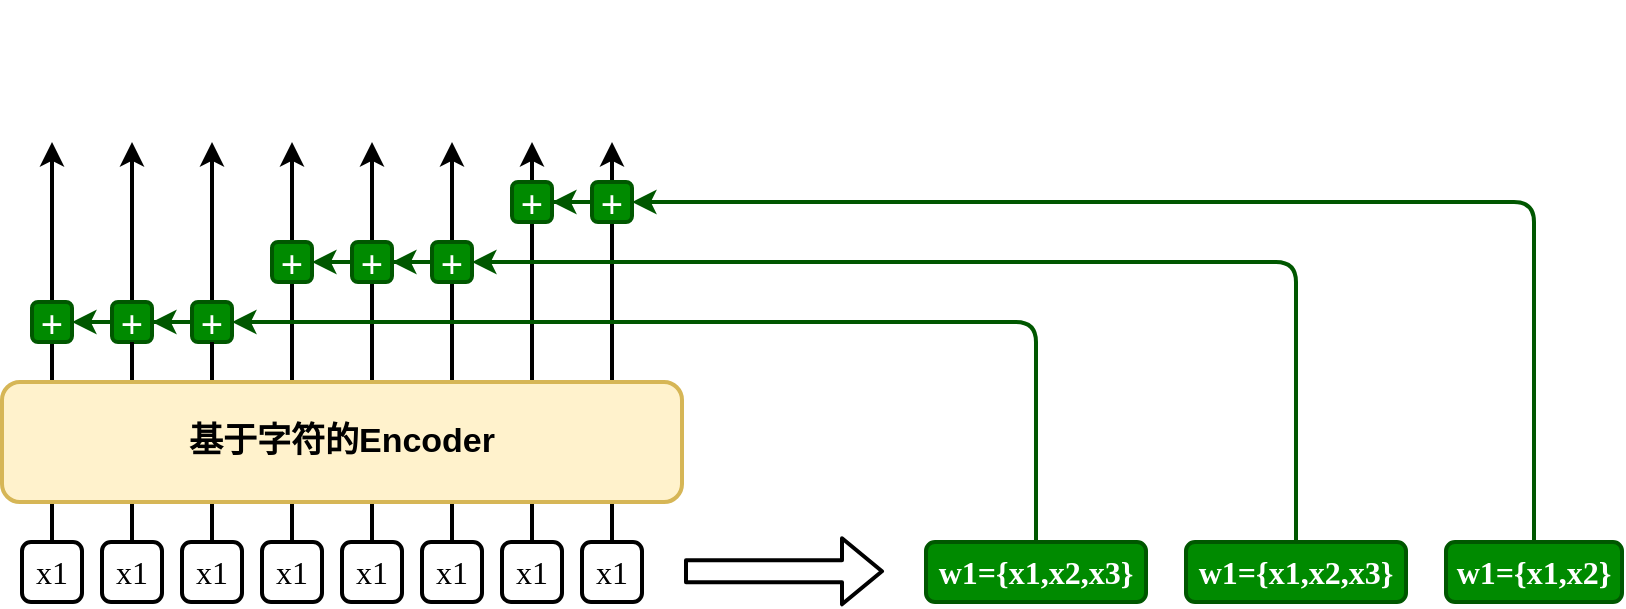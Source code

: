 <mxfile version="15.3.1" type="github">
  <diagram id="AccpcXOp8Y5qh1Iar677" name="第 1 页">
    <mxGraphModel dx="1185" dy="635" grid="1" gridSize="10" guides="1" tooltips="1" connect="1" arrows="1" fold="1" page="1" pageScale="1" pageWidth="1600" pageHeight="900" math="0" shadow="0">
      <root>
        <mxCell id="0" />
        <mxCell id="1" parent="0" />
        <mxCell id="phxbxA8KWM64b7_R9bl6-21" style="edgeStyle=orthogonalEdgeStyle;rounded=0;orthogonalLoop=1;jettySize=auto;html=1;fontFamily=Times New Roman;fontSize=16;strokeWidth=2;sketch=0;shadow=0;" edge="1" parent="1" source="phxbxA8KWM64b7_R9bl6-20">
          <mxGeometry relative="1" as="geometry">
            <mxPoint x="505" y="340" as="targetPoint" />
          </mxGeometry>
        </mxCell>
        <mxCell id="phxbxA8KWM64b7_R9bl6-20" value="x1" style="rounded=1;whiteSpace=wrap;html=1;shadow=0;glass=0;sketch=0;fontFamily=Times New Roman;fontSize=16;strokeWidth=2;" vertex="1" parent="1">
          <mxGeometry x="490" y="540" width="30" height="30" as="geometry" />
        </mxCell>
        <mxCell id="phxbxA8KWM64b7_R9bl6-22" style="edgeStyle=orthogonalEdgeStyle;rounded=0;orthogonalLoop=1;jettySize=auto;html=1;fontFamily=Times New Roman;fontSize=16;strokeWidth=2;startArrow=none;sketch=0;shadow=0;" edge="1" source="phxbxA8KWM64b7_R9bl6-58" parent="1">
          <mxGeometry relative="1" as="geometry">
            <mxPoint x="545" y="340" as="targetPoint" />
          </mxGeometry>
        </mxCell>
        <mxCell id="phxbxA8KWM64b7_R9bl6-23" value="x1" style="rounded=1;whiteSpace=wrap;html=1;shadow=0;glass=0;sketch=0;fontFamily=Times New Roman;fontSize=16;strokeWidth=2;" vertex="1" parent="1">
          <mxGeometry x="530" y="540" width="30" height="30" as="geometry" />
        </mxCell>
        <mxCell id="phxbxA8KWM64b7_R9bl6-36" value="x1" style="rounded=1;whiteSpace=wrap;html=1;shadow=0;glass=0;sketch=0;fontFamily=Times New Roman;fontSize=16;strokeWidth=2;" vertex="1" parent="1">
          <mxGeometry x="570" y="540" width="30" height="30" as="geometry" />
        </mxCell>
        <mxCell id="phxbxA8KWM64b7_R9bl6-37" style="edgeStyle=orthogonalEdgeStyle;rounded=0;orthogonalLoop=1;jettySize=auto;html=1;fontFamily=Times New Roman;fontSize=16;strokeWidth=2;startArrow=none;sketch=0;shadow=0;" edge="1" source="phxbxA8KWM64b7_R9bl6-56" parent="1">
          <mxGeometry relative="1" as="geometry">
            <mxPoint x="585" y="340" as="targetPoint" />
          </mxGeometry>
        </mxCell>
        <mxCell id="phxbxA8KWM64b7_R9bl6-38" value="x1" style="rounded=1;whiteSpace=wrap;html=1;shadow=0;glass=0;sketch=0;fontFamily=Times New Roman;fontSize=16;strokeWidth=2;" vertex="1" parent="1">
          <mxGeometry x="610" y="540" width="30" height="30" as="geometry" />
        </mxCell>
        <mxCell id="phxbxA8KWM64b7_R9bl6-39" style="edgeStyle=orthogonalEdgeStyle;rounded=0;orthogonalLoop=1;jettySize=auto;html=1;fontFamily=Times New Roman;fontSize=16;strokeWidth=2;sketch=0;shadow=0;" edge="1" source="phxbxA8KWM64b7_R9bl6-38" parent="1">
          <mxGeometry relative="1" as="geometry">
            <mxPoint x="625" y="340" as="targetPoint" />
          </mxGeometry>
        </mxCell>
        <mxCell id="phxbxA8KWM64b7_R9bl6-40" value="x1" style="rounded=1;whiteSpace=wrap;html=1;shadow=0;glass=0;sketch=0;fontFamily=Times New Roman;fontSize=16;strokeWidth=2;" vertex="1" parent="1">
          <mxGeometry x="650" y="540" width="30" height="30" as="geometry" />
        </mxCell>
        <mxCell id="phxbxA8KWM64b7_R9bl6-41" style="edgeStyle=orthogonalEdgeStyle;rounded=0;orthogonalLoop=1;jettySize=auto;html=1;fontFamily=Times New Roman;fontSize=16;strokeWidth=2;sketch=0;shadow=0;" edge="1" source="phxbxA8KWM64b7_R9bl6-40" parent="1">
          <mxGeometry relative="1" as="geometry">
            <mxPoint x="665" y="340" as="targetPoint" />
          </mxGeometry>
        </mxCell>
        <mxCell id="phxbxA8KWM64b7_R9bl6-42" value="x1" style="rounded=1;whiteSpace=wrap;html=1;shadow=0;glass=0;sketch=0;fontFamily=Times New Roman;fontSize=16;strokeWidth=2;" vertex="1" parent="1">
          <mxGeometry x="690" y="540" width="30" height="30" as="geometry" />
        </mxCell>
        <mxCell id="phxbxA8KWM64b7_R9bl6-43" style="edgeStyle=orthogonalEdgeStyle;rounded=0;orthogonalLoop=1;jettySize=auto;html=1;fontFamily=Times New Roman;fontSize=16;strokeWidth=2;sketch=0;shadow=0;" edge="1" source="phxbxA8KWM64b7_R9bl6-42" parent="1">
          <mxGeometry relative="1" as="geometry">
            <mxPoint x="705" y="340" as="targetPoint" />
          </mxGeometry>
        </mxCell>
        <mxCell id="phxbxA8KWM64b7_R9bl6-44" value="x1" style="rounded=1;whiteSpace=wrap;html=1;shadow=0;glass=0;sketch=0;fontFamily=Times New Roman;fontSize=16;strokeWidth=2;" vertex="1" parent="1">
          <mxGeometry x="730" y="540" width="30" height="30" as="geometry" />
        </mxCell>
        <mxCell id="phxbxA8KWM64b7_R9bl6-45" style="edgeStyle=orthogonalEdgeStyle;rounded=0;orthogonalLoop=1;jettySize=auto;html=1;fontFamily=Times New Roman;fontSize=16;strokeWidth=2;sketch=0;shadow=0;" edge="1" source="phxbxA8KWM64b7_R9bl6-44" parent="1">
          <mxGeometry relative="1" as="geometry">
            <mxPoint x="745" y="340" as="targetPoint" />
          </mxGeometry>
        </mxCell>
        <mxCell id="phxbxA8KWM64b7_R9bl6-46" value="x1" style="rounded=1;whiteSpace=wrap;html=1;shadow=0;glass=0;sketch=0;fontFamily=Times New Roman;fontSize=16;strokeWidth=2;" vertex="1" parent="1">
          <mxGeometry x="770" y="540" width="30" height="30" as="geometry" />
        </mxCell>
        <mxCell id="phxbxA8KWM64b7_R9bl6-47" style="edgeStyle=orthogonalEdgeStyle;rounded=0;orthogonalLoop=1;jettySize=auto;html=1;fontFamily=Times New Roman;fontSize=16;strokeWidth=2;sketch=0;shadow=0;" edge="1" source="phxbxA8KWM64b7_R9bl6-46" parent="1">
          <mxGeometry relative="1" as="geometry">
            <mxPoint x="785" y="340" as="targetPoint" />
          </mxGeometry>
        </mxCell>
        <mxCell id="phxbxA8KWM64b7_R9bl6-50" value="" style="shape=flexArrow;endArrow=classic;html=1;fontFamily=Times New Roman;fontSize=16;strokeWidth=2;sketch=0;shadow=0;rounded=1;" edge="1" parent="1">
          <mxGeometry width="50" height="50" relative="1" as="geometry">
            <mxPoint x="821" y="554.66" as="sourcePoint" />
            <mxPoint x="921" y="554.66" as="targetPoint" />
          </mxGeometry>
        </mxCell>
        <mxCell id="phxbxA8KWM64b7_R9bl6-55" style="edgeStyle=orthogonalEdgeStyle;rounded=1;orthogonalLoop=1;jettySize=auto;html=1;fontFamily=Times New Roman;fontSize=16;strokeWidth=2;entryX=1;entryY=0.5;entryDx=0;entryDy=0;sketch=0;shadow=0;fillColor=#008a00;strokeColor=#005700;" edge="1" parent="1" source="phxbxA8KWM64b7_R9bl6-51" target="phxbxA8KWM64b7_R9bl6-56">
          <mxGeometry relative="1" as="geometry">
            <mxPoint x="590" y="440" as="targetPoint" />
            <Array as="points">
              <mxPoint x="997" y="430" />
            </Array>
          </mxGeometry>
        </mxCell>
        <mxCell id="phxbxA8KWM64b7_R9bl6-51" value="&lt;b&gt;w1={x1,x2,x3}&lt;/b&gt;" style="rounded=1;whiteSpace=wrap;html=1;shadow=0;glass=0;sketch=0;fontFamily=Times New Roman;fontSize=16;strokeWidth=2;fillColor=#008a00;strokeColor=#005700;fontColor=#ffffff;" vertex="1" parent="1">
          <mxGeometry x="942" y="540" width="110" height="30" as="geometry" />
        </mxCell>
        <mxCell id="phxbxA8KWM64b7_R9bl6-94" style="edgeStyle=orthogonalEdgeStyle;rounded=1;sketch=0;orthogonalLoop=1;jettySize=auto;html=1;shadow=0;fontFamily=Times New Roman;fontSize=16;strokeWidth=2;entryX=1;entryY=0.5;entryDx=0;entryDy=0;fillColor=#008a00;strokeColor=#005700;" edge="1" parent="1" source="phxbxA8KWM64b7_R9bl6-52" target="phxbxA8KWM64b7_R9bl6-70">
          <mxGeometry relative="1" as="geometry">
            <mxPoint x="1127" y="340" as="targetPoint" />
            <Array as="points">
              <mxPoint x="1127" y="400" />
            </Array>
          </mxGeometry>
        </mxCell>
        <mxCell id="phxbxA8KWM64b7_R9bl6-52" value="&lt;b&gt;w1={x1,x2,x3}&lt;/b&gt;" style="rounded=1;whiteSpace=wrap;html=1;shadow=0;glass=0;sketch=0;fontFamily=Times New Roman;fontSize=16;strokeWidth=2;fillColor=#008a00;strokeColor=#005700;fontColor=#ffffff;" vertex="1" parent="1">
          <mxGeometry x="1072" y="540" width="110" height="30" as="geometry" />
        </mxCell>
        <mxCell id="phxbxA8KWM64b7_R9bl6-95" style="edgeStyle=orthogonalEdgeStyle;rounded=1;sketch=0;orthogonalLoop=1;jettySize=auto;html=1;shadow=0;fontFamily=Times New Roman;fontSize=16;strokeWidth=2;entryX=1;entryY=0.5;entryDx=0;entryDy=0;fillColor=#008a00;strokeColor=#005700;" edge="1" parent="1" source="phxbxA8KWM64b7_R9bl6-53" target="phxbxA8KWM64b7_R9bl6-92">
          <mxGeometry relative="1" as="geometry">
            <mxPoint x="1246" y="220" as="targetPoint" />
            <Array as="points">
              <mxPoint x="1246" y="370" />
            </Array>
          </mxGeometry>
        </mxCell>
        <mxCell id="phxbxA8KWM64b7_R9bl6-53" value="&lt;b&gt;w1={x1,x2}&lt;/b&gt;" style="rounded=1;whiteSpace=wrap;html=1;shadow=0;glass=0;sketch=0;fontFamily=Times New Roman;fontSize=16;strokeWidth=2;fillColor=#008a00;strokeColor=#005700;fontColor=#ffffff;" vertex="1" parent="1">
          <mxGeometry x="1202" y="540" width="88" height="30" as="geometry" />
        </mxCell>
        <mxCell id="phxbxA8KWM64b7_R9bl6-61" style="edgeStyle=orthogonalEdgeStyle;rounded=0;orthogonalLoop=1;jettySize=auto;html=1;entryX=1;entryY=0.5;entryDx=0;entryDy=0;fontFamily=Times New Roman;fontSize=16;strokeWidth=2;sketch=0;shadow=0;fillColor=#008a00;strokeColor=#005700;" edge="1" parent="1" source="phxbxA8KWM64b7_R9bl6-56" target="phxbxA8KWM64b7_R9bl6-58">
          <mxGeometry relative="1" as="geometry" />
        </mxCell>
        <mxCell id="phxbxA8KWM64b7_R9bl6-56" value="&lt;span style=&quot;font-size: 20px;&quot;&gt;+&lt;/span&gt;" style="rounded=1;whiteSpace=wrap;html=1;shadow=0;glass=0;sketch=0;fontFamily=Times New Roman;fontSize=20;strokeWidth=2;fontColor=#ffffff;fontStyle=1;strokeColor=#005700;fillColor=#008a00;" vertex="1" parent="1">
          <mxGeometry x="575" y="420" width="20" height="20" as="geometry" />
        </mxCell>
        <mxCell id="phxbxA8KWM64b7_R9bl6-57" value="" style="edgeStyle=orthogonalEdgeStyle;rounded=0;orthogonalLoop=1;jettySize=auto;html=1;fontFamily=Times New Roman;fontSize=16;strokeWidth=2;endArrow=none;sketch=0;shadow=0;" edge="1" parent="1" source="phxbxA8KWM64b7_R9bl6-36" target="phxbxA8KWM64b7_R9bl6-56">
          <mxGeometry relative="1" as="geometry">
            <mxPoint x="585" y="370" as="targetPoint" />
            <mxPoint x="585" y="540" as="sourcePoint" />
          </mxGeometry>
        </mxCell>
        <mxCell id="phxbxA8KWM64b7_R9bl6-63" style="edgeStyle=orthogonalEdgeStyle;rounded=0;orthogonalLoop=1;jettySize=auto;html=1;exitX=0;exitY=0.5;exitDx=0;exitDy=0;entryX=1;entryY=0.5;entryDx=0;entryDy=0;fontFamily=Times New Roman;fontSize=16;strokeWidth=2;sketch=0;shadow=0;fillColor=#008a00;strokeColor=#005700;" edge="1" parent="1" source="phxbxA8KWM64b7_R9bl6-58" target="phxbxA8KWM64b7_R9bl6-60">
          <mxGeometry relative="1" as="geometry" />
        </mxCell>
        <mxCell id="phxbxA8KWM64b7_R9bl6-58" value="&lt;span style=&quot;font-size: 20px;&quot;&gt;+&lt;/span&gt;" style="rounded=1;whiteSpace=wrap;html=1;shadow=0;glass=0;sketch=0;fontFamily=Times New Roman;fontSize=20;strokeWidth=2;fontColor=#ffffff;fontStyle=1;strokeColor=#005700;fillColor=#008a00;" vertex="1" parent="1">
          <mxGeometry x="535" y="420" width="20" height="20" as="geometry" />
        </mxCell>
        <mxCell id="phxbxA8KWM64b7_R9bl6-59" value="" style="edgeStyle=orthogonalEdgeStyle;rounded=0;orthogonalLoop=1;jettySize=auto;html=1;fontFamily=Times New Roman;fontSize=16;strokeWidth=2;endArrow=none;sketch=0;shadow=0;" edge="1" parent="1" source="phxbxA8KWM64b7_R9bl6-23" target="phxbxA8KWM64b7_R9bl6-58">
          <mxGeometry relative="1" as="geometry">
            <mxPoint x="545" y="370" as="targetPoint" />
            <mxPoint x="545" y="540" as="sourcePoint" />
          </mxGeometry>
        </mxCell>
        <mxCell id="phxbxA8KWM64b7_R9bl6-60" value="&lt;span style=&quot;font-size: 20px;&quot;&gt;+&lt;/span&gt;" style="rounded=1;whiteSpace=wrap;html=1;shadow=0;glass=0;sketch=0;fontFamily=Times New Roman;fontSize=20;strokeWidth=2;fontColor=#ffffff;fontStyle=1;strokeColor=#005700;fillColor=#008a00;" vertex="1" parent="1">
          <mxGeometry x="495" y="420" width="20" height="20" as="geometry" />
        </mxCell>
        <mxCell id="phxbxA8KWM64b7_R9bl6-69" style="edgeStyle=orthogonalEdgeStyle;rounded=0;orthogonalLoop=1;jettySize=auto;html=1;entryX=1;entryY=0.5;entryDx=0;entryDy=0;fontFamily=Times New Roman;fontSize=16;strokeWidth=2;sketch=0;shadow=0;fillColor=#008a00;strokeColor=#005700;" edge="1" source="phxbxA8KWM64b7_R9bl6-70" target="phxbxA8KWM64b7_R9bl6-72" parent="1">
          <mxGeometry relative="1" as="geometry" />
        </mxCell>
        <mxCell id="phxbxA8KWM64b7_R9bl6-70" value="&lt;span style=&quot;font-size: 20px;&quot;&gt;+&lt;/span&gt;" style="rounded=1;whiteSpace=wrap;html=1;shadow=0;glass=0;sketch=0;fontFamily=Times New Roman;fontSize=20;strokeWidth=2;fontColor=#ffffff;fontStyle=1;strokeColor=#005700;fillColor=#008a00;" vertex="1" parent="1">
          <mxGeometry x="695" y="390" width="20" height="20" as="geometry" />
        </mxCell>
        <mxCell id="phxbxA8KWM64b7_R9bl6-71" style="edgeStyle=orthogonalEdgeStyle;rounded=0;orthogonalLoop=1;jettySize=auto;html=1;exitX=0;exitY=0.5;exitDx=0;exitDy=0;entryX=1;entryY=0.5;entryDx=0;entryDy=0;fontFamily=Times New Roman;fontSize=16;strokeWidth=2;sketch=0;shadow=0;fillColor=#008a00;strokeColor=#005700;" edge="1" source="phxbxA8KWM64b7_R9bl6-72" target="phxbxA8KWM64b7_R9bl6-73" parent="1">
          <mxGeometry relative="1" as="geometry" />
        </mxCell>
        <mxCell id="phxbxA8KWM64b7_R9bl6-72" value="&lt;span style=&quot;font-size: 20px;&quot;&gt;+&lt;/span&gt;" style="rounded=1;whiteSpace=wrap;html=1;shadow=0;glass=0;sketch=0;fontFamily=Times New Roman;fontSize=20;strokeWidth=2;fontColor=#ffffff;fontStyle=1;strokeColor=#005700;fillColor=#008a00;" vertex="1" parent="1">
          <mxGeometry x="655" y="390" width="20" height="20" as="geometry" />
        </mxCell>
        <mxCell id="phxbxA8KWM64b7_R9bl6-73" value="&lt;span style=&quot;font-size: 20px;&quot;&gt;+&lt;/span&gt;" style="rounded=1;whiteSpace=wrap;html=1;shadow=0;glass=0;sketch=0;fontFamily=Times New Roman;fontSize=20;strokeWidth=2;fontColor=#ffffff;fontStyle=1;strokeColor=#005700;fillColor=#008a00;" vertex="1" parent="1">
          <mxGeometry x="615" y="390" width="20" height="20" as="geometry" />
        </mxCell>
        <mxCell id="phxbxA8KWM64b7_R9bl6-2" value="&lt;b&gt;&lt;font style=&quot;font-size: 17px&quot;&gt;基于字符的Encoder&lt;/font&gt;&lt;/b&gt;" style="rounded=1;whiteSpace=wrap;html=1;strokeWidth=2;sketch=0;glass=0;shadow=0;fillColor=#fff2cc;strokeColor=#d6b656;" vertex="1" parent="1">
          <mxGeometry x="480" y="460" width="340" height="60" as="geometry" />
        </mxCell>
        <mxCell id="phxbxA8KWM64b7_R9bl6-91" style="edgeStyle=orthogonalEdgeStyle;rounded=0;orthogonalLoop=1;jettySize=auto;html=1;entryX=1;entryY=0.5;entryDx=0;entryDy=0;fontFamily=Times New Roman;fontSize=16;strokeWidth=2;sketch=0;shadow=0;fillColor=#008a00;strokeColor=#005700;" edge="1" source="phxbxA8KWM64b7_R9bl6-92" target="phxbxA8KWM64b7_R9bl6-93" parent="1">
          <mxGeometry relative="1" as="geometry" />
        </mxCell>
        <mxCell id="phxbxA8KWM64b7_R9bl6-92" value="&lt;span style=&quot;font-size: 20px;&quot;&gt;+&lt;/span&gt;" style="rounded=1;whiteSpace=wrap;html=1;shadow=0;glass=0;sketch=0;fontFamily=Times New Roman;fontSize=20;strokeWidth=2;fontColor=#ffffff;fontStyle=1;strokeColor=#005700;fillColor=#008a00;" vertex="1" parent="1">
          <mxGeometry x="775" y="360" width="20" height="20" as="geometry" />
        </mxCell>
        <mxCell id="phxbxA8KWM64b7_R9bl6-93" value="&lt;span style=&quot;font-size: 20px;&quot;&gt;+&lt;/span&gt;" style="rounded=1;whiteSpace=wrap;html=1;shadow=0;glass=0;sketch=0;fontFamily=Times New Roman;fontSize=20;strokeWidth=2;fontColor=#ffffff;fontStyle=1;strokeColor=#005700;fillColor=#008a00;" vertex="1" parent="1">
          <mxGeometry x="735" y="360" width="20" height="20" as="geometry" />
        </mxCell>
        <mxCell id="phxbxA8KWM64b7_R9bl6-97" value="" style="rounded=1;whiteSpace=wrap;html=1;shadow=0;glass=0;sketch=0;fontFamily=Times New Roman;fontSize=16;strokeWidth=2;opacity=0;strokeColor=default;fillColor=#000000;" vertex="1" parent="1">
          <mxGeometry x="850" y="270" width="70" height="60" as="geometry" />
        </mxCell>
        <mxCell id="phxbxA8KWM64b7_R9bl6-98" value="" style="rounded=0;whiteSpace=wrap;html=1;shadow=0;glass=0;sketch=0;fontFamily=Times New Roman;fontSize=16;fontColor=#ffffff;strokeColor=#2D7600;strokeWidth=2;fillColor=#60a917;opacity=0;" vertex="1" parent="1">
          <mxGeometry x="840" y="350" width="120" height="100" as="geometry" />
        </mxCell>
      </root>
    </mxGraphModel>
  </diagram>
</mxfile>
